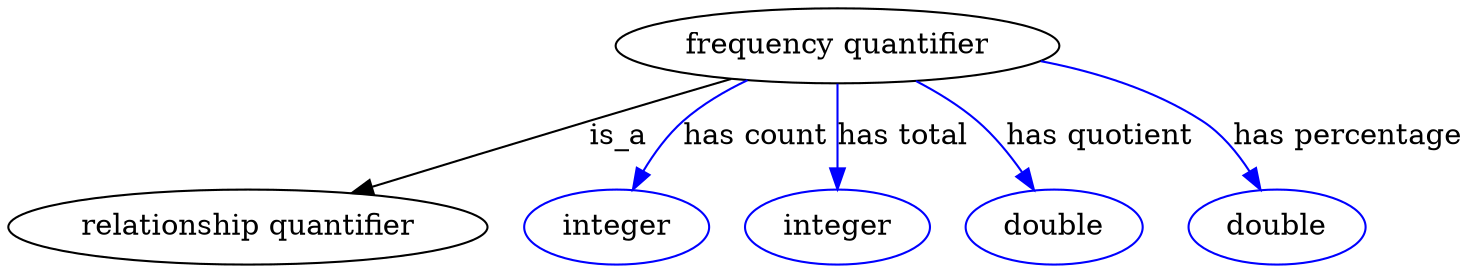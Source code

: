 digraph {
	graph [bb="0,0,698.04,123"];
	node [label="\N"];
	"frequency quantifier"	 [height=0.5,
		label="frequency quantifier",
		pos="398.04,105",
		width=2.9608];
	"relationship quantifier"	 [height=0.5,
		pos="115.04,18",
		width=3.1955];
	"frequency quantifier" -> "relationship quantifier"	 [label=is_a,
		lp="293.04,61.5",
		pos="e,166.71,34.181 345.59,89.227 324.85,82.966 300.81,75.678 279.04,69 245.09,58.585 207.23,46.821 176.44,37.218"];
	"has count"	 [color=blue,
		height=0.5,
		label=integer,
		pos="292.04,18",
		width=1.2277];
	"frequency quantifier" -> "has count"	 [color=blue,
		label="has count",
		lp="359.04,61.5",
		pos="e,300.06,35.817 354.03,88.562 343.48,83.333 332.76,76.827 324.04,69 316.5,62.231 310.08,53.275 305.02,44.76",
		style=solid];
	"has total"	 [color=blue,
		height=0.5,
		label=integer,
		pos="398.04,18",
		width=1.2277];
	"frequency quantifier" -> "has total"	 [color=blue,
		label="has total",
		lp="429.54,61.5",
		pos="e,398.04,36.003 398.04,86.974 398.04,75.192 398.04,59.561 398.04,46.158",
		style=solid];
	"has quotient"	 [color=blue,
		height=0.5,
		label=double,
		pos="502.04,18",
		width=1.1735];
	"frequency quantifier" -> "has quotient"	 [color=blue,
		label="has quotient",
		lp="523.04,61.5",
		pos="e,492.06,35.618 436.47,88.156 446.36,82.835 456.59,76.385 465.04,69 473.19,61.875 480.58,52.633 486.56,43.978",
		style=solid];
	"has percentage"	 [color=blue,
		height=0.5,
		label=double,
		pos="609.04,18",
		width=1.1735];
	"frequency quantifier" -> "has percentage"	 [color=blue,
		label="has percentage",
		lp="642.54,61.5",
		pos="e,600.51,35.791 480.95,93.662 517.94,87.439 556.62,78.96 572.04,69 581.41,62.945 589.19,53.619 595.16,44.589",
		style=solid];
}
